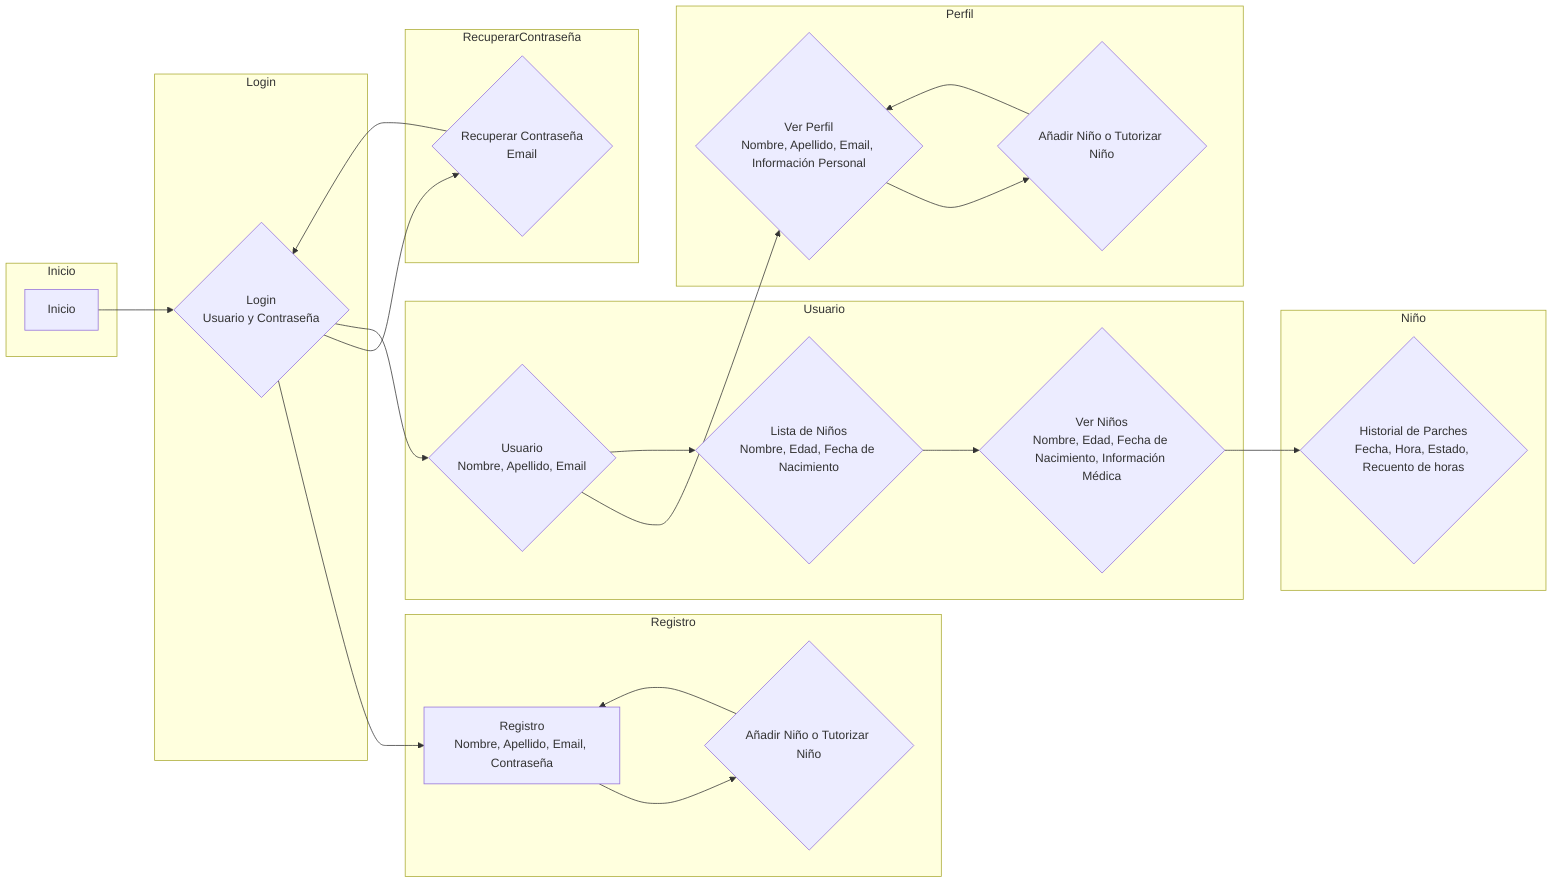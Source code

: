 graph LR
    subgraph Inicio
        A[Inicio]
    end
    subgraph Login
        B{Login<br>Usuario y Contraseña}
    end
    subgraph Registro
        C[Registro<br>Nombre, Apellido, Email, Contraseña]
        E{Añadir Niño o Tutorizar Niño}
    end
    subgraph RecuperarContraseña
        F{Recuperar Contraseña<br>Email}
    end
    subgraph Usuario
        G{Usuario<br>Nombre, Apellido, Email}
        H{Lista de Niños<br>Nombre, Edad, Fecha de Nacimiento}
        I{Ver Niños<br>Nombre, Edad, Fecha de Nacimiento, Información Médica}
    end
    subgraph Perfil
        J{Ver Perfil<br>Nombre, Apellido, Email, Información Personal}
        L{Añadir Niño o Tutorizar Niño}
    end
    subgraph Niño
        K{Historial de Parches<br>Fecha, Hora, Estado, Recuento de horas}
    end

    A --> B
    B --> C
    C --> E
    E --> C
    B --> F
    F --> B
    B --> G
    G --> J
    G --> H
    H --> I
    I --> K
    J --> L
    L --> J